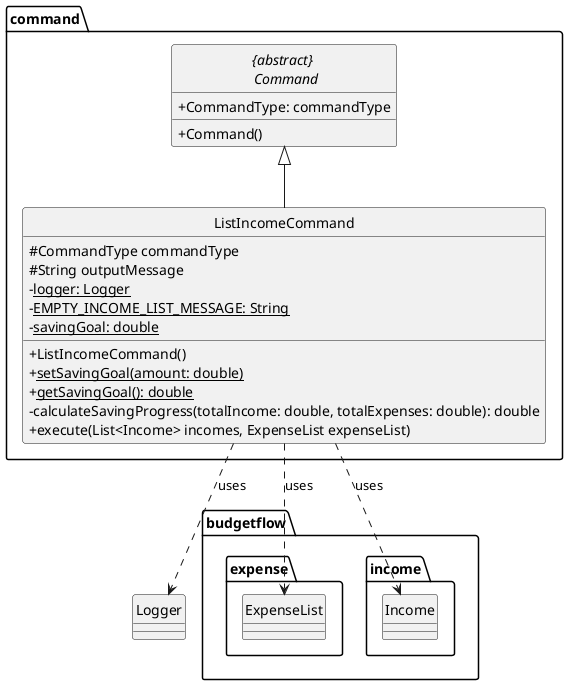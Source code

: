 @startuml
hide circle
skinparam classAttributeIconSize 0

package command {
    class ListIncomeCommand {
        # CommandType commandType
        # String outputMessage
        - <u>logger: Logger</u>
        - <u>EMPTY_INCOME_LIST_MESSAGE: String</u>
        - <u>savingGoal: double</u>
        + ListIncomeCommand()
        + <u>setSavingGoal(amount: double)</u>
        + <u>getSavingGoal(): double</u>
        - calculateSavingProgress(totalIncome: double, totalExpenses: double): double
        + execute(List<Income> incomes, ExpenseList expenseList)
    }
    abstract class "{abstract} \n Command" {
        + CommandType: commandType
        + Command()
    }
}

package budgetflow.expense {
    class ExpenseList
}

package budgetflow.income {
    class Income
}

class Logger



 "{abstract} \n Command" <|-- ListIncomeCommand
ListIncomeCommand ..> Income : uses
ListIncomeCommand ..> ExpenseList : uses
ListIncomeCommand ..> Logger : uses
@enduml